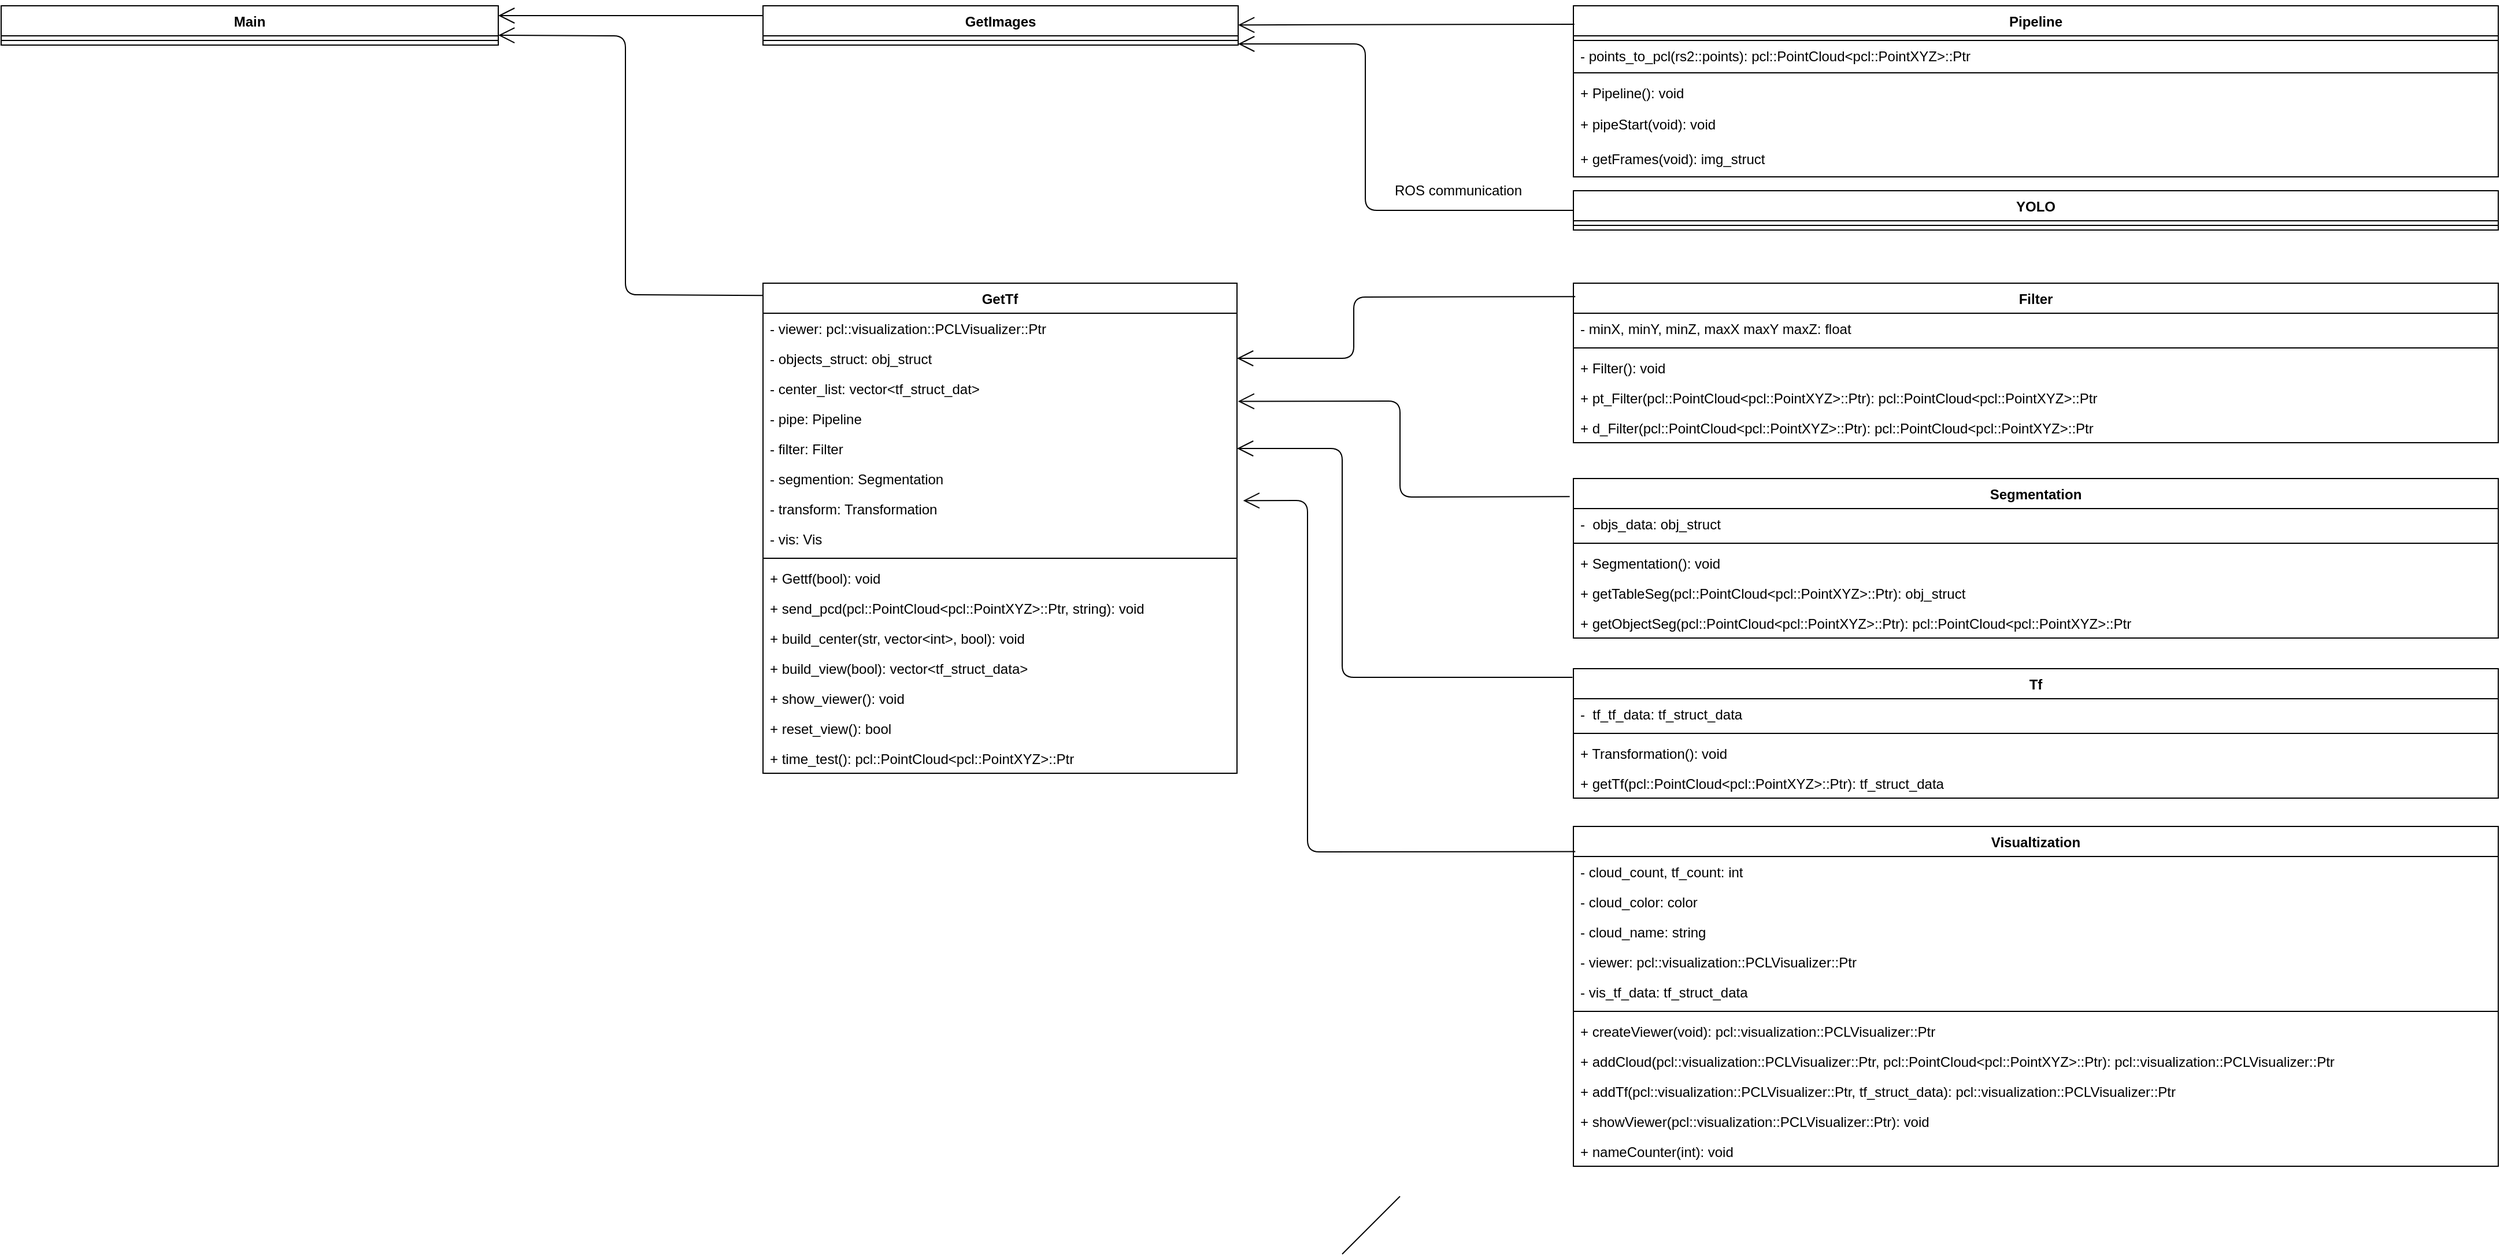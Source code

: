 <mxfile version="12.3.6" type="device" pages="1"><diagram id="rO0mdo0Z23BZPeahZ9SL" name="Page-1"><mxGraphModel dx="2205" dy="753" grid="1" gridSize="10" guides="1" tooltips="1" connect="1" arrows="1" fold="1" page="1" pageScale="1" pageWidth="850" pageHeight="1100" math="0" shadow="0"><root><mxCell id="0"/><mxCell id="1" parent="0"/><mxCell id="HIsi_3Nj0RYe7BvJdsPi-1" value="Pipeline" style="swimlane;fontStyle=1;align=center;verticalAlign=top;childLayout=stackLayout;horizontal=1;startSize=26;horizontalStack=0;resizeParent=1;resizeParentMax=0;resizeLast=0;collapsible=1;marginBottom=0;" parent="1" vertex="1"><mxGeometry x="920" y="50" width="800" height="148" as="geometry"/></mxCell><mxCell id="HIsi_3Nj0RYe7BvJdsPi-3" value="" style="line;strokeWidth=1;fillColor=none;align=left;verticalAlign=middle;spacingTop=-1;spacingLeft=3;spacingRight=3;rotatable=0;labelPosition=right;points=[];portConstraint=eastwest;" parent="HIsi_3Nj0RYe7BvJdsPi-1" vertex="1"><mxGeometry y="26" width="800" height="8" as="geometry"/></mxCell><mxCell id="18BfnXjqSlgmNeAh_Z41-4" value="&lt;div align=&quot;left&quot;&gt;- points_to_pcl(rs2::points): pcl::PointCloud&amp;lt;pcl::PointXYZ&amp;gt;::Ptr&lt;br&gt;&lt;/div&gt;" style="text;html=1;strokeColor=none;fillColor=none;align=left;verticalAlign=middle;whiteSpace=wrap;rounded=0;spacingRight=4;spacingLeft=4;" parent="HIsi_3Nj0RYe7BvJdsPi-1" vertex="1"><mxGeometry y="34" width="800" height="20" as="geometry"/></mxCell><mxCell id="18BfnXjqSlgmNeAh_Z41-7" value="" style="line;strokeWidth=1;fillColor=none;align=left;verticalAlign=middle;spacingTop=-1;spacingLeft=3;spacingRight=3;rotatable=0;labelPosition=right;points=[];portConstraint=eastwest;" parent="HIsi_3Nj0RYe7BvJdsPi-1" vertex="1"><mxGeometry y="54" width="800" height="8" as="geometry"/></mxCell><mxCell id="HIsi_3Nj0RYe7BvJdsPi-4" value="+ Pipeline(): void" style="text;strokeColor=none;fillColor=none;align=left;verticalAlign=top;spacingLeft=4;spacingRight=4;overflow=hidden;rotatable=0;points=[[0,0.5],[1,0.5]];portConstraint=eastwest;" parent="HIsi_3Nj0RYe7BvJdsPi-1" vertex="1"><mxGeometry y="62" width="800" height="26" as="geometry"/></mxCell><mxCell id="18BfnXjqSlgmNeAh_Z41-1" value="&lt;div align=&quot;left&quot;&gt;+ pipeStart(void): void&lt;br&gt;&lt;/div&gt;" style="text;html=1;strokeColor=none;fillColor=none;align=left;verticalAlign=middle;whiteSpace=wrap;rounded=0;spacingRight=4;spacingLeft=4;" parent="HIsi_3Nj0RYe7BvJdsPi-1" vertex="1"><mxGeometry y="88" width="800" height="30" as="geometry"/></mxCell><mxCell id="18BfnXjqSlgmNeAh_Z41-2" value="+ getFrames(void): img_struct" style="text;html=1;strokeColor=none;fillColor=none;align=left;verticalAlign=middle;whiteSpace=wrap;rounded=0;spacingRight=4;spacingLeft=4;" parent="HIsi_3Nj0RYe7BvJdsPi-1" vertex="1"><mxGeometry y="118" width="800" height="30" as="geometry"/></mxCell><mxCell id="HIsi_3Nj0RYe7BvJdsPi-6" value="Visualtization" style="swimlane;fontStyle=1;align=center;verticalAlign=top;childLayout=stackLayout;horizontal=1;startSize=26;horizontalStack=0;resizeParent=1;resizeParentMax=0;resizeLast=0;collapsible=1;marginBottom=0;" parent="1" vertex="1"><mxGeometry x="920" y="760" width="800" height="294" as="geometry"/></mxCell><mxCell id="HIsi_3Nj0RYe7BvJdsPi-34" value="- cloud_count, tf_count: int" style="text;strokeColor=none;fillColor=none;align=left;verticalAlign=top;spacingLeft=4;spacingRight=4;overflow=hidden;rotatable=0;points=[[0,0.5],[1,0.5]];portConstraint=eastwest;" parent="HIsi_3Nj0RYe7BvJdsPi-6" vertex="1"><mxGeometry y="26" width="800" height="26" as="geometry"/></mxCell><mxCell id="HIsi_3Nj0RYe7BvJdsPi-36" value="- cloud_color: color" style="text;strokeColor=none;fillColor=none;align=left;verticalAlign=top;spacingLeft=4;spacingRight=4;overflow=hidden;rotatable=0;points=[[0,0.5],[1,0.5]];portConstraint=eastwest;" parent="HIsi_3Nj0RYe7BvJdsPi-6" vertex="1"><mxGeometry y="52" width="800" height="26" as="geometry"/></mxCell><mxCell id="Me2MbizhRvYAmYym80AJ-8" value="- cloud_name: string" style="text;strokeColor=none;fillColor=none;align=left;verticalAlign=top;spacingLeft=4;spacingRight=4;overflow=hidden;rotatable=0;points=[[0,0.5],[1,0.5]];portConstraint=eastwest;" parent="HIsi_3Nj0RYe7BvJdsPi-6" vertex="1"><mxGeometry y="78" width="800" height="26" as="geometry"/></mxCell><mxCell id="HIsi_3Nj0RYe7BvJdsPi-31" value="- viewer: pcl::visualization::PCLVisualizer::Ptr" style="text;strokeColor=none;fillColor=none;align=left;verticalAlign=top;spacingLeft=4;spacingRight=4;overflow=hidden;rotatable=0;points=[[0,0.5],[1,0.5]];portConstraint=eastwest;" parent="HIsi_3Nj0RYe7BvJdsPi-6" vertex="1"><mxGeometry y="104" width="800" height="26" as="geometry"/></mxCell><mxCell id="Me2MbizhRvYAmYym80AJ-7" value="- vis_tf_data: tf_struct_data" style="text;strokeColor=none;fillColor=none;align=left;verticalAlign=top;spacingLeft=4;spacingRight=4;overflow=hidden;rotatable=0;points=[[0,0.5],[1,0.5]];portConstraint=eastwest;" parent="HIsi_3Nj0RYe7BvJdsPi-6" vertex="1"><mxGeometry y="130" width="800" height="26" as="geometry"/></mxCell><mxCell id="HIsi_3Nj0RYe7BvJdsPi-8" value="" style="line;strokeWidth=1;fillColor=none;align=left;verticalAlign=middle;spacingTop=-1;spacingLeft=3;spacingRight=3;rotatable=0;labelPosition=right;points=[];portConstraint=eastwest;" parent="HIsi_3Nj0RYe7BvJdsPi-6" vertex="1"><mxGeometry y="156" width="800" height="8" as="geometry"/></mxCell><mxCell id="HIsi_3Nj0RYe7BvJdsPi-15" value="+ createViewer(void): pcl::visualization::PCLVisualizer::Ptr" style="text;strokeColor=none;fillColor=none;align=left;verticalAlign=top;spacingLeft=4;spacingRight=4;overflow=hidden;rotatable=0;points=[[0,0.5],[1,0.5]];portConstraint=eastwest;" parent="HIsi_3Nj0RYe7BvJdsPi-6" vertex="1"><mxGeometry y="164" width="800" height="26" as="geometry"/></mxCell><mxCell id="HIsi_3Nj0RYe7BvJdsPi-37" value="+ addCloud(pcl::visualization::PCLVisualizer::Ptr, pcl::PointCloud&lt;pcl::PointXYZ&gt;::Ptr): pcl::visualization::PCLVisualizer::Ptr" style="text;strokeColor=none;fillColor=none;align=left;verticalAlign=top;spacingLeft=4;spacingRight=4;overflow=hidden;rotatable=0;points=[[0,0.5],[1,0.5]];portConstraint=eastwest;" parent="HIsi_3Nj0RYe7BvJdsPi-6" vertex="1"><mxGeometry y="190" width="800" height="26" as="geometry"/></mxCell><mxCell id="u7ziaBiFjHm4syPlDuHI-1" value="+ addTf(pcl::visualization::PCLVisualizer::Ptr, tf_struct_data): pcl::visualization::PCLVisualizer::Ptr" style="text;strokeColor=none;fillColor=none;align=left;verticalAlign=top;spacingLeft=4;spacingRight=4;overflow=hidden;rotatable=0;points=[[0,0.5],[1,0.5]];portConstraint=eastwest;" parent="HIsi_3Nj0RYe7BvJdsPi-6" vertex="1"><mxGeometry y="216" width="800" height="26" as="geometry"/></mxCell><mxCell id="Wdoib3fpIFbqhbCEzAN1-9" value="+ showViewer(pcl::visualization::PCLVisualizer::Ptr): void" style="text;strokeColor=none;fillColor=none;align=left;verticalAlign=top;spacingLeft=4;spacingRight=4;overflow=hidden;rotatable=0;points=[[0,0.5],[1,0.5]];portConstraint=eastwest;" parent="HIsi_3Nj0RYe7BvJdsPi-6" vertex="1"><mxGeometry y="242" width="800" height="26" as="geometry"/></mxCell><mxCell id="HIsi_3Nj0RYe7BvJdsPi-9" value="+ nameCounter(int): void" style="text;strokeColor=none;fillColor=none;align=left;verticalAlign=top;spacingLeft=4;spacingRight=4;overflow=hidden;rotatable=0;points=[[0,0.5],[1,0.5]];portConstraint=eastwest;" parent="HIsi_3Nj0RYe7BvJdsPi-6" vertex="1"><mxGeometry y="268" width="800" height="26" as="geometry"/></mxCell><mxCell id="HIsi_3Nj0RYe7BvJdsPi-10" value="Main" style="swimlane;fontStyle=1;align=center;verticalAlign=top;childLayout=stackLayout;horizontal=1;startSize=26;horizontalStack=0;resizeParent=1;resizeParentMax=0;resizeLast=0;collapsible=1;marginBottom=0;" parent="1" vertex="1"><mxGeometry x="-440" y="50" width="430" height="34" as="geometry"/></mxCell><mxCell id="HIsi_3Nj0RYe7BvJdsPi-12" value="" style="line;strokeWidth=1;fillColor=none;align=left;verticalAlign=middle;spacingTop=-1;spacingLeft=3;spacingRight=3;rotatable=0;labelPosition=right;points=[];portConstraint=eastwest;" parent="HIsi_3Nj0RYe7BvJdsPi-10" vertex="1"><mxGeometry y="26" width="430" height="8" as="geometry"/></mxCell><mxCell id="HIsi_3Nj0RYe7BvJdsPi-22" value="GetTf" style="swimlane;fontStyle=1;align=center;verticalAlign=top;childLayout=stackLayout;horizontal=1;startSize=26;horizontalStack=0;resizeParent=1;resizeParentMax=0;resizeLast=0;collapsible=1;marginBottom=0;" parent="1" vertex="1"><mxGeometry x="219" y="290" width="410" height="424" as="geometry"/></mxCell><mxCell id="Wdoib3fpIFbqhbCEzAN1-18" value="- viewer: pcl::visualization::PCLVisualizer::Ptr" style="text;strokeColor=none;fillColor=none;align=left;verticalAlign=top;spacingLeft=4;spacingRight=4;overflow=hidden;rotatable=0;points=[[0,0.5],[1,0.5]];portConstraint=eastwest;" parent="HIsi_3Nj0RYe7BvJdsPi-22" vertex="1"><mxGeometry y="26" width="410" height="26" as="geometry"/></mxCell><mxCell id="dneKjizdSWfvN2k3aJgB-3" value="- objects_struct: obj_struct" style="text;strokeColor=none;fillColor=none;align=left;verticalAlign=top;spacingLeft=4;spacingRight=4;overflow=hidden;rotatable=0;points=[[0,0.5],[1,0.5]];portConstraint=eastwest;" parent="HIsi_3Nj0RYe7BvJdsPi-22" vertex="1"><mxGeometry y="52" width="410" height="26" as="geometry"/></mxCell><mxCell id="dneKjizdSWfvN2k3aJgB-2" value="- center_list: vector&lt;tf_struct_dat&gt;" style="text;strokeColor=none;fillColor=none;align=left;verticalAlign=top;spacingLeft=4;spacingRight=4;overflow=hidden;rotatable=0;points=[[0,0.5],[1,0.5]];portConstraint=eastwest;" parent="HIsi_3Nj0RYe7BvJdsPi-22" vertex="1"><mxGeometry y="78" width="410" height="26" as="geometry"/></mxCell><mxCell id="dneKjizdSWfvN2k3aJgB-1" value="- pipe: Pipeline" style="text;strokeColor=none;fillColor=none;align=left;verticalAlign=top;spacingLeft=4;spacingRight=4;overflow=hidden;rotatable=0;points=[[0,0.5],[1,0.5]];portConstraint=eastwest;" parent="HIsi_3Nj0RYe7BvJdsPi-22" vertex="1"><mxGeometry y="104" width="410" height="26" as="geometry"/></mxCell><mxCell id="Wdoib3fpIFbqhbCEzAN1-19" value="- filter: Filter" style="text;strokeColor=none;fillColor=none;align=left;verticalAlign=top;spacingLeft=4;spacingRight=4;overflow=hidden;rotatable=0;points=[[0,0.5],[1,0.5]];portConstraint=eastwest;" parent="HIsi_3Nj0RYe7BvJdsPi-22" vertex="1"><mxGeometry y="130" width="410" height="26" as="geometry"/></mxCell><mxCell id="HIsi_3Nj0RYe7BvJdsPi-17" value="- segmention: Segmentation" style="text;strokeColor=none;fillColor=none;align=left;verticalAlign=top;spacingLeft=4;spacingRight=4;overflow=hidden;rotatable=0;points=[[0,0.5],[1,0.5]];portConstraint=eastwest;" parent="HIsi_3Nj0RYe7BvJdsPi-22" vertex="1"><mxGeometry y="156" width="410" height="26" as="geometry"/></mxCell><mxCell id="Wdoib3fpIFbqhbCEzAN1-17" value="- transform: Transformation" style="text;strokeColor=none;fillColor=none;align=left;verticalAlign=top;spacingLeft=4;spacingRight=4;overflow=hidden;rotatable=0;points=[[0,0.5],[1,0.5]];portConstraint=eastwest;" parent="HIsi_3Nj0RYe7BvJdsPi-22" vertex="1"><mxGeometry y="182" width="410" height="26" as="geometry"/></mxCell><mxCell id="HIsi_3Nj0RYe7BvJdsPi-18" value="- vis: Vis" style="text;strokeColor=none;fillColor=none;align=left;verticalAlign=top;spacingLeft=4;spacingRight=4;overflow=hidden;rotatable=0;points=[[0,0.5],[1,0.5]];portConstraint=eastwest;" parent="HIsi_3Nj0RYe7BvJdsPi-22" vertex="1"><mxGeometry y="208" width="410" height="26" as="geometry"/></mxCell><mxCell id="HIsi_3Nj0RYe7BvJdsPi-23" value="" style="line;strokeWidth=1;fillColor=none;align=left;verticalAlign=middle;spacingTop=-1;spacingLeft=3;spacingRight=3;rotatable=0;labelPosition=right;points=[];portConstraint=eastwest;" parent="HIsi_3Nj0RYe7BvJdsPi-22" vertex="1"><mxGeometry y="234" width="410" height="8" as="geometry"/></mxCell><mxCell id="Me2MbizhRvYAmYym80AJ-9" value="+ Gettf(bool): void" style="text;strokeColor=none;fillColor=none;align=left;verticalAlign=top;spacingLeft=4;spacingRight=4;overflow=hidden;rotatable=0;points=[[0,0.5],[1,0.5]];portConstraint=eastwest;" parent="HIsi_3Nj0RYe7BvJdsPi-22" vertex="1"><mxGeometry y="242" width="410" height="26" as="geometry"/></mxCell><mxCell id="dneKjizdSWfvN2k3aJgB-4" value="+ send_pcd(pcl::PointCloud&lt;pcl::PointXYZ&gt;::Ptr, string): void&#xA;" style="text;strokeColor=none;fillColor=none;align=left;verticalAlign=top;spacingLeft=4;spacingRight=4;overflow=hidden;rotatable=0;points=[[0,0.5],[1,0.5]];portConstraint=eastwest;" parent="HIsi_3Nj0RYe7BvJdsPi-22" vertex="1"><mxGeometry y="268" width="410" height="26" as="geometry"/></mxCell><mxCell id="Me2MbizhRvYAmYym80AJ-16" value="+ build_center(str, vector&lt;int&gt;, bool): void" style="text;strokeColor=none;fillColor=none;align=left;verticalAlign=top;spacingLeft=4;spacingRight=4;overflow=hidden;rotatable=0;points=[[0,0.5],[1,0.5]];portConstraint=eastwest;" parent="HIsi_3Nj0RYe7BvJdsPi-22" vertex="1"><mxGeometry y="294" width="410" height="26" as="geometry"/></mxCell><mxCell id="Me2MbizhRvYAmYym80AJ-14" value="+ build_view(bool): vector&lt;tf_struct_data&gt;" style="text;strokeColor=none;fillColor=none;align=left;verticalAlign=top;spacingLeft=4;spacingRight=4;overflow=hidden;rotatable=0;points=[[0,0.5],[1,0.5]];portConstraint=eastwest;" parent="HIsi_3Nj0RYe7BvJdsPi-22" vertex="1"><mxGeometry y="320" width="410" height="26" as="geometry"/></mxCell><mxCell id="dneKjizdSWfvN2k3aJgB-5" value="+ show_viewer(): void" style="text;strokeColor=none;fillColor=none;align=left;verticalAlign=top;spacingLeft=4;spacingRight=4;overflow=hidden;rotatable=0;points=[[0,0.5],[1,0.5]];portConstraint=eastwest;" parent="HIsi_3Nj0RYe7BvJdsPi-22" vertex="1"><mxGeometry y="346" width="410" height="26" as="geometry"/></mxCell><mxCell id="dneKjizdSWfvN2k3aJgB-6" value="+ reset_view(): bool" style="text;strokeColor=none;fillColor=none;align=left;verticalAlign=top;spacingLeft=4;spacingRight=4;overflow=hidden;rotatable=0;points=[[0,0.5],[1,0.5]];portConstraint=eastwest;" parent="HIsi_3Nj0RYe7BvJdsPi-22" vertex="1"><mxGeometry y="372" width="410" height="26" as="geometry"/></mxCell><mxCell id="Me2MbizhRvYAmYym80AJ-15" value="+ time_test(): pcl::PointCloud&lt;pcl::PointXYZ&gt;::Ptr" style="text;strokeColor=none;fillColor=none;align=left;verticalAlign=top;spacingLeft=4;spacingRight=4;overflow=hidden;rotatable=0;points=[[0,0.5],[1,0.5]];portConstraint=eastwest;" parent="HIsi_3Nj0RYe7BvJdsPi-22" vertex="1"><mxGeometry y="398" width="410" height="26" as="geometry"/></mxCell><mxCell id="Wdoib3fpIFbqhbCEzAN1-1" value="Filter" style="swimlane;fontStyle=1;align=center;verticalAlign=top;childLayout=stackLayout;horizontal=1;startSize=26;horizontalStack=0;resizeParent=1;resizeParentMax=0;resizeLast=0;collapsible=1;marginBottom=0;" parent="1" vertex="1"><mxGeometry x="920" y="290" width="800" height="138" as="geometry"/></mxCell><mxCell id="Me2MbizhRvYAmYym80AJ-4" value="- minX, minY, minZ, maxX maxY maxZ: float" style="text;strokeColor=none;fillColor=none;align=left;verticalAlign=top;spacingLeft=4;spacingRight=4;overflow=hidden;rotatable=0;points=[[0,0.5],[1,0.5]];portConstraint=eastwest;" parent="Wdoib3fpIFbqhbCEzAN1-1" vertex="1"><mxGeometry y="26" width="800" height="26" as="geometry"/></mxCell><mxCell id="Wdoib3fpIFbqhbCEzAN1-3" value="" style="line;strokeWidth=1;fillColor=none;align=left;verticalAlign=middle;spacingTop=-1;spacingLeft=3;spacingRight=3;rotatable=0;labelPosition=right;points=[];portConstraint=eastwest;" parent="Wdoib3fpIFbqhbCEzAN1-1" vertex="1"><mxGeometry y="52" width="800" height="8" as="geometry"/></mxCell><mxCell id="Wdoib3fpIFbqhbCEzAN1-2" value="+ Filter(): void" style="text;strokeColor=none;fillColor=none;align=left;verticalAlign=top;spacingLeft=4;spacingRight=4;overflow=hidden;rotatable=0;points=[[0,0.5],[1,0.5]];portConstraint=eastwest;" parent="Wdoib3fpIFbqhbCEzAN1-1" vertex="1"><mxGeometry y="60" width="800" height="26" as="geometry"/></mxCell><mxCell id="Wdoib3fpIFbqhbCEzAN1-4" value="+ pt_Filter(pcl::PointCloud&lt;pcl::PointXYZ&gt;::Ptr): pcl::PointCloud&lt;pcl::PointXYZ&gt;::Ptr" style="text;strokeColor=none;fillColor=none;align=left;verticalAlign=top;spacingLeft=4;spacingRight=4;overflow=hidden;rotatable=0;points=[[0,0.5],[1,0.5]];portConstraint=eastwest;" parent="Wdoib3fpIFbqhbCEzAN1-1" vertex="1"><mxGeometry y="86" width="800" height="26" as="geometry"/></mxCell><mxCell id="Me2MbizhRvYAmYym80AJ-2" value="+ d_Filter(pcl::PointCloud&lt;pcl::PointXYZ&gt;::Ptr): pcl::PointCloud&lt;pcl::PointXYZ&gt;::Ptr" style="text;strokeColor=none;fillColor=none;align=left;verticalAlign=top;spacingLeft=4;spacingRight=4;overflow=hidden;rotatable=0;points=[[0,0.5],[1,0.5]];portConstraint=eastwest;" parent="Wdoib3fpIFbqhbCEzAN1-1" vertex="1"><mxGeometry y="112" width="800" height="26" as="geometry"/></mxCell><mxCell id="Wdoib3fpIFbqhbCEzAN1-5" value="Segmentation" style="swimlane;fontStyle=1;align=center;verticalAlign=top;childLayout=stackLayout;horizontal=1;startSize=26;horizontalStack=0;resizeParent=1;resizeParentMax=0;resizeLast=0;collapsible=1;marginBottom=0;" parent="1" vertex="1"><mxGeometry x="920" y="459" width="800" height="138" as="geometry"/></mxCell><mxCell id="Wdoib3fpIFbqhbCEzAN1-6" value="-  objs_data: obj_struct" style="text;strokeColor=none;fillColor=none;align=left;verticalAlign=top;spacingLeft=4;spacingRight=4;overflow=hidden;rotatable=0;points=[[0,0.5],[1,0.5]];portConstraint=eastwest;" parent="Wdoib3fpIFbqhbCEzAN1-5" vertex="1"><mxGeometry y="26" width="800" height="26" as="geometry"/></mxCell><mxCell id="Wdoib3fpIFbqhbCEzAN1-7" value="" style="line;strokeWidth=1;fillColor=none;align=left;verticalAlign=middle;spacingTop=-1;spacingLeft=3;spacingRight=3;rotatable=0;labelPosition=right;points=[];portConstraint=eastwest;" parent="Wdoib3fpIFbqhbCEzAN1-5" vertex="1"><mxGeometry y="52" width="800" height="8" as="geometry"/></mxCell><mxCell id="Me2MbizhRvYAmYym80AJ-5" value="+ Segmentation(): void" style="text;strokeColor=none;fillColor=none;align=left;verticalAlign=top;spacingLeft=4;spacingRight=4;overflow=hidden;rotatable=0;points=[[0,0.5],[1,0.5]];portConstraint=eastwest;" parent="Wdoib3fpIFbqhbCEzAN1-5" vertex="1"><mxGeometry y="60" width="800" height="26" as="geometry"/></mxCell><mxCell id="Wdoib3fpIFbqhbCEzAN1-12" value="+ getTableSeg(pcl::PointCloud&lt;pcl::PointXYZ&gt;::Ptr): obj_struct" style="text;strokeColor=none;fillColor=none;align=left;verticalAlign=top;spacingLeft=4;spacingRight=4;overflow=hidden;rotatable=0;points=[[0,0.5],[1,0.5]];portConstraint=eastwest;" parent="Wdoib3fpIFbqhbCEzAN1-5" vertex="1"><mxGeometry y="86" width="800" height="26" as="geometry"/></mxCell><mxCell id="Wdoib3fpIFbqhbCEzAN1-8" value="+ getObjectSeg(pcl::PointCloud&lt;pcl::PointXYZ&gt;::Ptr): pcl::PointCloud&lt;pcl::PointXYZ&gt;::Ptr" style="text;strokeColor=none;fillColor=none;align=left;verticalAlign=top;spacingLeft=4;spacingRight=4;overflow=hidden;rotatable=0;points=[[0,0.5],[1,0.5]];portConstraint=eastwest;" parent="Wdoib3fpIFbqhbCEzAN1-5" vertex="1"><mxGeometry y="112" width="800" height="26" as="geometry"/></mxCell><mxCell id="Wdoib3fpIFbqhbCEzAN1-13" value="Tf" style="swimlane;fontStyle=1;align=center;verticalAlign=top;childLayout=stackLayout;horizontal=1;startSize=26;horizontalStack=0;resizeParent=1;resizeParentMax=0;resizeLast=0;collapsible=1;marginBottom=0;" parent="1" vertex="1"><mxGeometry x="920" y="623.5" width="800" height="112" as="geometry"/></mxCell><mxCell id="Wdoib3fpIFbqhbCEzAN1-14" value="-  tf_tf_data: tf_struct_data" style="text;strokeColor=none;fillColor=none;align=left;verticalAlign=top;spacingLeft=4;spacingRight=4;overflow=hidden;rotatable=0;points=[[0,0.5],[1,0.5]];portConstraint=eastwest;" parent="Wdoib3fpIFbqhbCEzAN1-13" vertex="1"><mxGeometry y="26" width="800" height="26" as="geometry"/></mxCell><mxCell id="Wdoib3fpIFbqhbCEzAN1-15" value="" style="line;strokeWidth=1;fillColor=none;align=left;verticalAlign=middle;spacingTop=-1;spacingLeft=3;spacingRight=3;rotatable=0;labelPosition=right;points=[];portConstraint=eastwest;" parent="Wdoib3fpIFbqhbCEzAN1-13" vertex="1"><mxGeometry y="52" width="800" height="8" as="geometry"/></mxCell><mxCell id="Me2MbizhRvYAmYym80AJ-6" value="+ Transformation(): void" style="text;strokeColor=none;fillColor=none;align=left;verticalAlign=top;spacingLeft=4;spacingRight=4;overflow=hidden;rotatable=0;points=[[0,0.5],[1,0.5]];portConstraint=eastwest;" parent="Wdoib3fpIFbqhbCEzAN1-13" vertex="1"><mxGeometry y="60" width="800" height="26" as="geometry"/></mxCell><mxCell id="Wdoib3fpIFbqhbCEzAN1-16" value="+ getTf(pcl::PointCloud&lt;pcl::PointXYZ&gt;::Ptr): tf_struct_data" style="text;strokeColor=none;fillColor=none;align=left;verticalAlign=top;spacingLeft=4;spacingRight=4;overflow=hidden;rotatable=0;points=[[0,0.5],[1,0.5]];portConstraint=eastwest;" parent="Wdoib3fpIFbqhbCEzAN1-13" vertex="1"><mxGeometry y="86" width="800" height="26" as="geometry"/></mxCell><mxCell id="Me2MbizhRvYAmYym80AJ-10" value="YOLO" style="swimlane;fontStyle=1;align=center;verticalAlign=top;childLayout=stackLayout;horizontal=1;startSize=26;horizontalStack=0;resizeParent=1;resizeParentMax=0;resizeLast=0;collapsible=1;marginBottom=0;" parent="1" vertex="1"><mxGeometry x="920" y="210" width="800" height="34" as="geometry"/></mxCell><mxCell id="Me2MbizhRvYAmYym80AJ-11" value="" style="line;strokeWidth=1;fillColor=none;align=left;verticalAlign=middle;spacingTop=-1;spacingLeft=3;spacingRight=3;rotatable=0;labelPosition=right;points=[];portConstraint=eastwest;" parent="Me2MbizhRvYAmYym80AJ-10" vertex="1"><mxGeometry y="26" width="800" height="8" as="geometry"/></mxCell><mxCell id="dBKplNuwDuLJMfOivw6c-3" value="GetImages" style="swimlane;fontStyle=1;align=center;verticalAlign=top;childLayout=stackLayout;horizontal=1;startSize=26;horizontalStack=0;resizeParent=1;resizeParentMax=0;resizeLast=0;collapsible=1;marginBottom=0;" parent="1" vertex="1"><mxGeometry x="219" y="50" width="411" height="34" as="geometry"/></mxCell><mxCell id="dBKplNuwDuLJMfOivw6c-9" value="" style="line;strokeWidth=1;fillColor=none;align=left;verticalAlign=middle;spacingTop=-1;spacingLeft=3;spacingRight=3;rotatable=0;labelPosition=right;points=[];portConstraint=eastwest;" parent="dBKplNuwDuLJMfOivw6c-3" vertex="1"><mxGeometry y="26" width="411" height="8" as="geometry"/></mxCell><mxCell id="dneKjizdSWfvN2k3aJgB-15" value="" style="endArrow=open;endFill=1;endSize=12;html=1;exitX=0.002;exitY=0.074;exitDx=0;exitDy=0;exitPerimeter=0;entryX=1.013;entryY=0.235;entryDx=0;entryDy=0;entryPerimeter=0;" parent="1" source="HIsi_3Nj0RYe7BvJdsPi-6" target="Wdoib3fpIFbqhbCEzAN1-17" edge="1"><mxGeometry width="160" relative="1" as="geometry"><mxPoint x="530" y="920" as="sourcePoint"/><mxPoint x="690" y="920" as="targetPoint"/><Array as="points"><mxPoint x="690" y="782"/><mxPoint x="690" y="478"/></Array></mxGeometry></mxCell><mxCell id="dneKjizdSWfvN2k3aJgB-19" value="" style="endArrow=open;endFill=1;endSize=12;html=1;exitX=-0.001;exitY=0.067;exitDx=0;exitDy=0;exitPerimeter=0;entryX=1;entryY=0.5;entryDx=0;entryDy=0;" parent="1" source="Wdoib3fpIFbqhbCEzAN1-13" target="Wdoib3fpIFbqhbCEzAN1-19" edge="1"><mxGeometry width="160" relative="1" as="geometry"><mxPoint x="130" y="1080" as="sourcePoint"/><mxPoint x="290" y="1080" as="targetPoint"/><Array as="points"><mxPoint x="720" y="631"/><mxPoint x="720" y="433"/></Array></mxGeometry></mxCell><mxCell id="dneKjizdSWfvN2k3aJgB-20" value="" style="endArrow=open;endFill=1;endSize=12;html=1;exitX=-0.004;exitY=0.113;exitDx=0;exitDy=0;exitPerimeter=0;entryX=1.002;entryY=-0.068;entryDx=0;entryDy=0;entryPerimeter=0;" parent="1" source="Wdoib3fpIFbqhbCEzAN1-5" target="dneKjizdSWfvN2k3aJgB-1" edge="1"><mxGeometry width="160" relative="1" as="geometry"><mxPoint x="925.2" y="528.004" as="sourcePoint"/><mxPoint x="634.59" y="430.404" as="targetPoint"/><Array as="points"><mxPoint x="770" y="475"/><mxPoint x="770" y="392"/></Array></mxGeometry></mxCell><mxCell id="dneKjizdSWfvN2k3aJgB-21" value="" style="endArrow=open;endFill=1;endSize=12;html=1;exitX=0.002;exitY=0.084;exitDx=0;exitDy=0;exitPerimeter=0;entryX=1;entryY=0.5;entryDx=0;entryDy=0;" parent="1" source="Wdoib3fpIFbqhbCEzAN1-1" target="dneKjizdSWfvN2k3aJgB-3" edge="1"><mxGeometry width="160" relative="1" as="geometry"><mxPoint x="939.2" y="651.004" as="sourcePoint"/><mxPoint x="648.59" y="553.404" as="targetPoint"/><Array as="points"><mxPoint x="730" y="302"/><mxPoint x="730" y="355"/></Array></mxGeometry></mxCell><mxCell id="dneKjizdSWfvN2k3aJgB-22" value="" style="endArrow=open;endFill=1;endSize=12;html=1;exitX=0.001;exitY=0.108;exitDx=0;exitDy=0;exitPerimeter=0;" parent="1" source="HIsi_3Nj0RYe7BvJdsPi-1" target="dBKplNuwDuLJMfOivw6c-3" edge="1"><mxGeometry width="160" relative="1" as="geometry"><mxPoint x="120" y="280" as="sourcePoint"/><mxPoint x="-40" y="600" as="targetPoint"/></mxGeometry></mxCell><mxCell id="dneKjizdSWfvN2k3aJgB-23" value="" style="endArrow=open;endFill=1;endSize=12;html=1;exitX=0;exitY=0.5;exitDx=0;exitDy=0;" parent="1" source="Me2MbizhRvYAmYym80AJ-10" edge="1"><mxGeometry width="160" relative="1" as="geometry"><mxPoint x="930.0" y="81.5" as="sourcePoint"/><mxPoint x="630" y="83" as="targetPoint"/><Array as="points"><mxPoint x="740" y="227"/><mxPoint x="740" y="83"/></Array></mxGeometry></mxCell><mxCell id="RgYedy8v21tr3GeJ0hq0-1" value="ROS communication" style="text;html=1;resizable=0;points=[];align=center;verticalAlign=middle;labelBackgroundColor=#ffffff;" parent="dneKjizdSWfvN2k3aJgB-23" vertex="1" connectable="0"><mxGeometry x="-0.277" relative="1" as="geometry"><mxPoint x="57" y="-17" as="offset"/></mxGeometry></mxCell><mxCell id="dneKjizdSWfvN2k3aJgB-24" value="" style="endArrow=open;endFill=1;endSize=12;html=1;exitX=0;exitY=0.25;exitDx=0;exitDy=0;entryX=1;entryY=0.25;entryDx=0;entryDy=0;" parent="1" source="dBKplNuwDuLJMfOivw6c-3" target="HIsi_3Nj0RYe7BvJdsPi-10" edge="1"><mxGeometry width="160" relative="1" as="geometry"><mxPoint x="289.0" y="172.5" as="sourcePoint"/><mxPoint x="-1.0" y="169.866" as="targetPoint"/></mxGeometry></mxCell><mxCell id="dneKjizdSWfvN2k3aJgB-25" value="" style="endArrow=open;endFill=1;endSize=12;html=1;entryX=1;entryY=0.75;entryDx=0;entryDy=0;exitX=0;exitY=0.025;exitDx=0;exitDy=0;exitPerimeter=0;" parent="1" source="HIsi_3Nj0RYe7BvJdsPi-22" target="HIsi_3Nj0RYe7BvJdsPi-10" edge="1"><mxGeometry width="160" relative="1" as="geometry"><mxPoint x="229" y="68.5" as="sourcePoint"/><mxPoint x="4.547e-13" y="68.5" as="targetPoint"/><Array as="points"><mxPoint x="100" y="300"/><mxPoint x="100" y="76"/></Array></mxGeometry></mxCell><mxCell id="18BfnXjqSlgmNeAh_Z41-6" value="" style="endArrow=none;html=1;" parent="1" edge="1"><mxGeometry width="50" height="50" relative="1" as="geometry"><mxPoint x="720" y="1130" as="sourcePoint"/><mxPoint x="770" y="1080" as="targetPoint"/></mxGeometry></mxCell></root></mxGraphModel></diagram></mxfile>